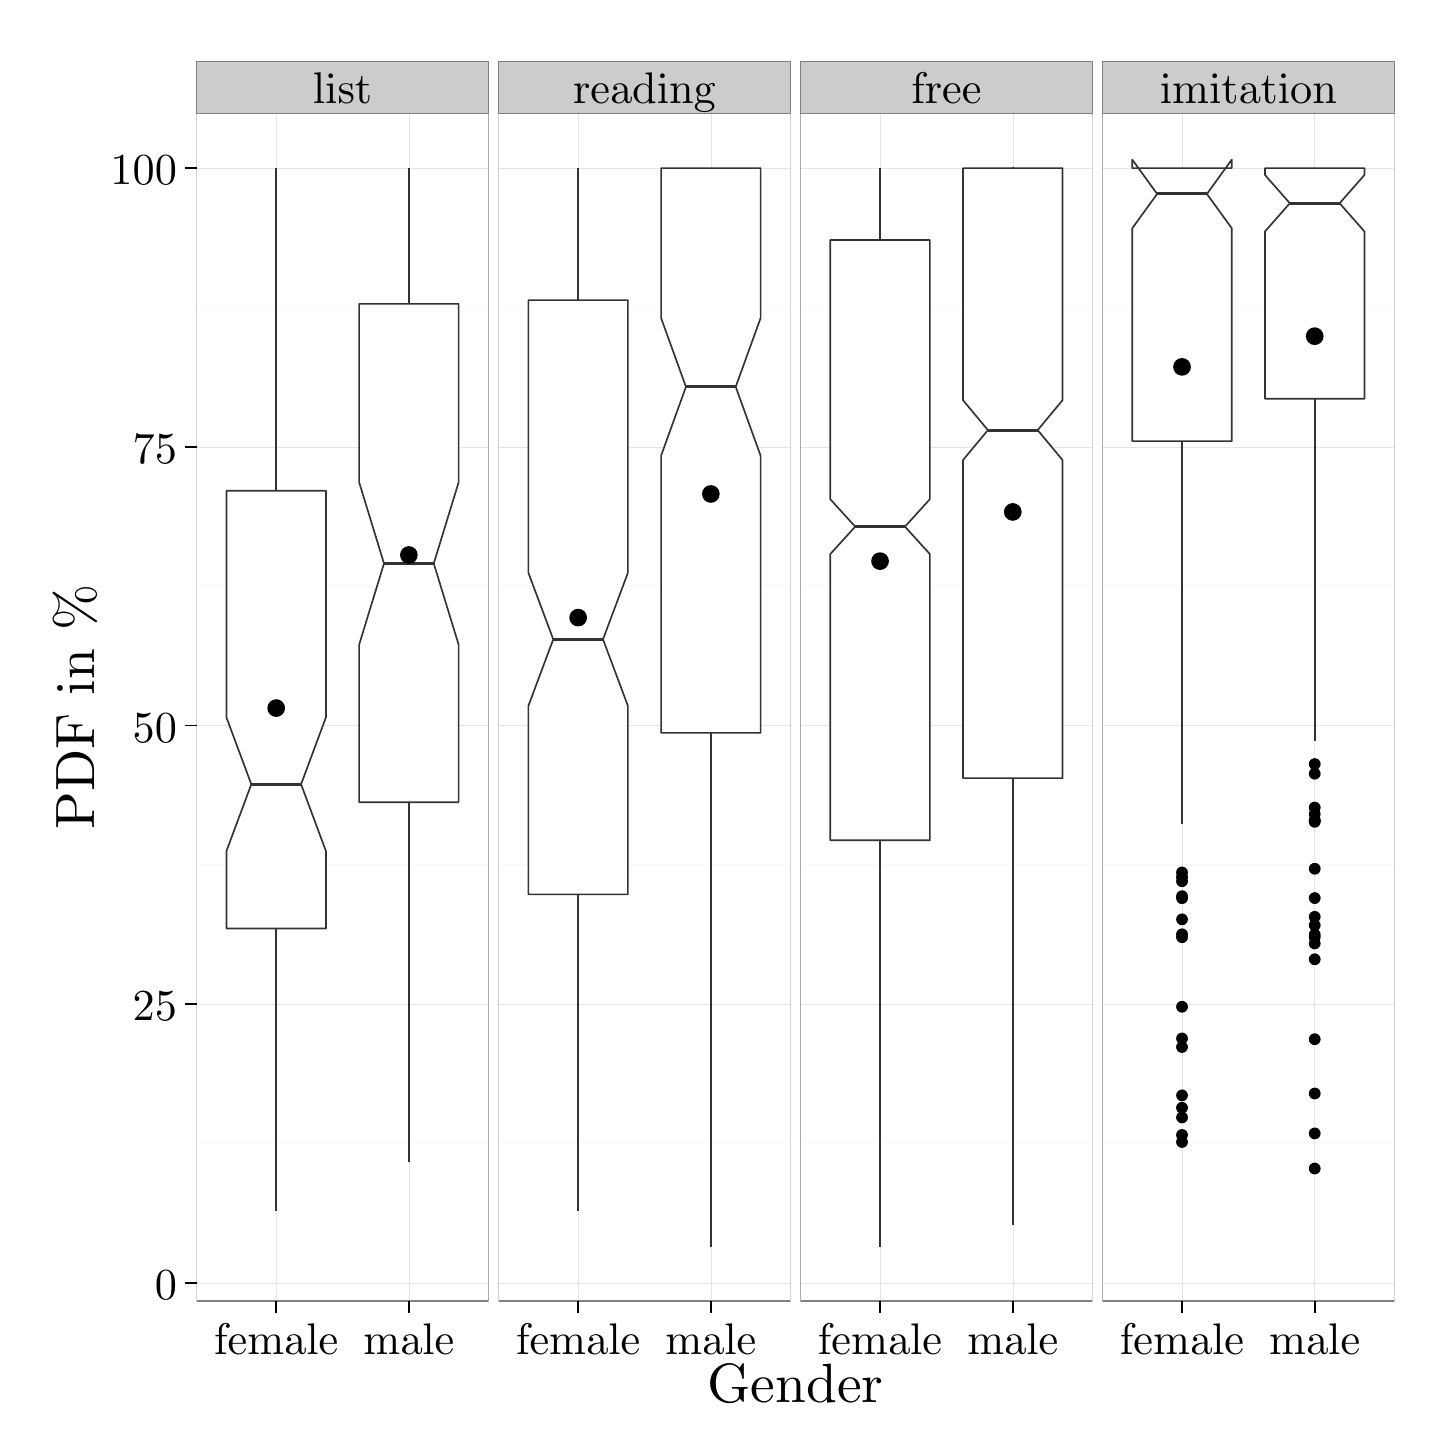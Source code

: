 % Created by tikzDevice version 0.8.1 on 2016-02-09 02:17:19
% !TEX encoding = UTF-8 Unicode
\begin{tikzpicture}[x=1pt,y=1pt]
\definecolor{fillColor}{RGB}{255,255,255}
\path[use as bounding box,fill=fillColor,fill opacity=0.00] (0,0) rectangle (505.89,505.89);
\begin{scope}
\path[clip] (  0.00,  0.00) rectangle (505.89,505.89);
\definecolor{drawColor}{RGB}{255,255,255}
\definecolor{fillColor}{RGB}{255,255,255}

\path[draw=drawColor,line width= 0.6pt,line join=round,line cap=round,fill=fillColor] (  0.00, -0.00) rectangle (505.89,505.89);
\end{scope}
\begin{scope}
\path[clip] ( 61.03, 45.77) rectangle (166.52,475.09);
\definecolor{fillColor}{RGB}{255,255,255}

\path[fill=fillColor] ( 61.03, 45.77) rectangle (166.52,475.09);
\definecolor{drawColor}{gray}{0.98}

\path[draw=drawColor,line width= 0.6pt,line join=round] ( 61.03,102.67) --
	(166.52,102.67);

\path[draw=drawColor,line width= 0.6pt,line join=round] ( 61.03,203.37) --
	(166.52,203.37);

\path[draw=drawColor,line width= 0.6pt,line join=round] ( 61.03,304.07) --
	(166.52,304.07);

\path[draw=drawColor,line width= 0.6pt,line join=round] ( 61.03,404.78) --
	(166.52,404.78);
\definecolor{drawColor}{gray}{0.90}

\path[draw=drawColor,line width= 0.2pt,line join=round] ( 61.03, 52.32) --
	(166.52, 52.32);

\path[draw=drawColor,line width= 0.2pt,line join=round] ( 61.03,153.02) --
	(166.52,153.02);

\path[draw=drawColor,line width= 0.2pt,line join=round] ( 61.03,253.72) --
	(166.52,253.72);

\path[draw=drawColor,line width= 0.2pt,line join=round] ( 61.03,354.43) --
	(166.52,354.43);

\path[draw=drawColor,line width= 0.2pt,line join=round] ( 61.03,455.13) --
	(166.52,455.13);

\path[draw=drawColor,line width= 0.2pt,line join=round] ( 89.80, 45.77) --
	( 89.80,475.09);

\path[draw=drawColor,line width= 0.2pt,line join=round] (137.75, 45.77) --
	(137.75,475.09);
\definecolor{drawColor}{gray}{0.20}

\path[draw=drawColor,line width= 0.6pt,line join=round] ( 89.80,338.56) -- ( 89.80,455.13);

\path[draw=drawColor,line width= 0.6pt,line join=round] ( 89.80,180.37) -- ( 89.80, 78.18);

\path[draw=drawColor,line width= 0.6pt,line join=round,line cap=round,fill=fillColor] ( 71.82,338.56) --
	( 71.82,256.66) --
	( 80.81,232.49) --
	( 71.82,208.33) --
	( 71.82,180.37) --
	(107.78,180.37) --
	(107.78,208.33) --
	( 98.79,232.49) --
	(107.78,256.66) --
	(107.78,338.56) --
	( 71.82,338.56) --
	cycle;

\path[draw=drawColor,line width= 1.1pt,line join=round] ( 80.81,232.49) -- ( 98.79,232.49);

\path[draw=drawColor,line width= 0.6pt,line join=round] (137.75,406.09) -- (137.75,455.13);

\path[draw=drawColor,line width= 0.6pt,line join=round] (137.75,226.02) -- (137.75, 95.82);

\path[draw=drawColor,line width= 0.6pt,line join=round,line cap=round,fill=fillColor] (119.77,406.09) --
	(119.77,341.62) --
	(128.76,312.27) --
	(119.77,282.93) --
	(119.77,226.02) --
	(155.73,226.02) --
	(155.73,282.93) --
	(146.74,312.27) --
	(155.73,341.62) --
	(155.73,406.09) --
	(119.77,406.09) --
	cycle;

\path[draw=drawColor,line width= 1.1pt,line join=round] (128.76,312.27) -- (146.74,312.27);
\definecolor{fillColor}{RGB}{0,0,0}

\path[fill=fillColor] ( 89.80,260.02) circle (  3.20);

\path[fill=fillColor] (137.75,315.34) circle (  3.20);
\definecolor{drawColor}{gray}{0.50}

\path[draw=drawColor,line width= 0.6pt,line join=round,line cap=round] ( 61.03, 45.77) rectangle (166.52,475.09);
\end{scope}
\begin{scope}
\path[clip] (170.14, 45.77) rectangle (275.63,475.09);
\definecolor{fillColor}{RGB}{255,255,255}

\path[fill=fillColor] (170.14, 45.77) rectangle (275.63,475.09);
\definecolor{drawColor}{gray}{0.98}

\path[draw=drawColor,line width= 0.6pt,line join=round] (170.14,102.67) --
	(275.63,102.67);

\path[draw=drawColor,line width= 0.6pt,line join=round] (170.14,203.37) --
	(275.63,203.37);

\path[draw=drawColor,line width= 0.6pt,line join=round] (170.14,304.07) --
	(275.63,304.07);

\path[draw=drawColor,line width= 0.6pt,line join=round] (170.14,404.78) --
	(275.63,404.78);
\definecolor{drawColor}{gray}{0.90}

\path[draw=drawColor,line width= 0.2pt,line join=round] (170.14, 52.32) --
	(275.63, 52.32);

\path[draw=drawColor,line width= 0.2pt,line join=round] (170.14,153.02) --
	(275.63,153.02);

\path[draw=drawColor,line width= 0.2pt,line join=round] (170.14,253.72) --
	(275.63,253.72);

\path[draw=drawColor,line width= 0.2pt,line join=round] (170.14,354.43) --
	(275.63,354.43);

\path[draw=drawColor,line width= 0.2pt,line join=round] (170.14,455.13) --
	(275.63,455.13);

\path[draw=drawColor,line width= 0.2pt,line join=round] (198.91, 45.77) --
	(198.91,475.09);

\path[draw=drawColor,line width= 0.2pt,line join=round] (246.86, 45.77) --
	(246.86,475.09);
\definecolor{drawColor}{gray}{0.20}

\path[draw=drawColor,line width= 0.6pt,line join=round] (198.91,407.44) -- (198.91,455.13);

\path[draw=drawColor,line width= 0.6pt,line join=round] (198.91,192.72) -- (198.91, 78.22);

\path[draw=drawColor,line width= 0.6pt,line join=round,line cap=round,fill=fillColor] (180.93,407.44) --
	(180.93,308.91) --
	(189.92,284.86) --
	(180.93,260.81) --
	(180.93,192.72) --
	(216.89,192.72) --
	(216.89,260.81) --
	(207.90,284.86) --
	(216.89,308.91) --
	(216.89,407.44) --
	(180.93,407.44) --
	cycle;

\path[draw=drawColor,line width= 1.1pt,line join=round] (189.92,284.86) -- (207.90,284.86);

\path[draw=drawColor,line width= 0.6pt,line join=round] (246.86,455.13) -- (246.86,455.13);

\path[draw=drawColor,line width= 0.6pt,line join=round] (246.86,251.06) -- (246.86, 65.45);

\path[draw=drawColor,line width= 0.6pt,line join=round,line cap=round,fill=fillColor] (228.88,455.13) --
	(228.88,400.97) --
	(237.87,376.10) --
	(228.88,351.22) --
	(228.88,251.06) --
	(264.84,251.06) --
	(264.84,351.22) --
	(255.85,376.10) --
	(264.84,400.97) --
	(264.84,455.13) --
	(228.88,455.13) --
	cycle;

\path[draw=drawColor,line width= 1.1pt,line join=round] (237.87,376.10) -- (255.85,376.10);
\definecolor{fillColor}{RGB}{0,0,0}

\path[fill=fillColor] (198.91,292.71) circle (  3.20);

\path[fill=fillColor] (246.86,337.40) circle (  3.20);
\definecolor{drawColor}{gray}{0.50}

\path[draw=drawColor,line width= 0.6pt,line join=round,line cap=round] (170.14, 45.77) rectangle (275.63,475.09);
\end{scope}
\begin{scope}
\path[clip] (279.24, 45.77) rectangle (384.74,475.09);
\definecolor{fillColor}{RGB}{255,255,255}

\path[fill=fillColor] (279.24, 45.77) rectangle (384.74,475.09);
\definecolor{drawColor}{gray}{0.98}

\path[draw=drawColor,line width= 0.6pt,line join=round] (279.24,102.67) --
	(384.74,102.67);

\path[draw=drawColor,line width= 0.6pt,line join=round] (279.24,203.37) --
	(384.74,203.37);

\path[draw=drawColor,line width= 0.6pt,line join=round] (279.24,304.07) --
	(384.74,304.07);

\path[draw=drawColor,line width= 0.6pt,line join=round] (279.24,404.78) --
	(384.74,404.78);
\definecolor{drawColor}{gray}{0.90}

\path[draw=drawColor,line width= 0.2pt,line join=round] (279.24, 52.32) --
	(384.74, 52.32);

\path[draw=drawColor,line width= 0.2pt,line join=round] (279.24,153.02) --
	(384.74,153.02);

\path[draw=drawColor,line width= 0.2pt,line join=round] (279.24,253.72) --
	(384.74,253.72);

\path[draw=drawColor,line width= 0.2pt,line join=round] (279.24,354.43) --
	(384.74,354.43);

\path[draw=drawColor,line width= 0.2pt,line join=round] (279.24,455.13) --
	(384.74,455.13);

\path[draw=drawColor,line width= 0.2pt,line join=round] (308.01, 45.77) --
	(308.01,475.09);

\path[draw=drawColor,line width= 0.2pt,line join=round] (355.97, 45.77) --
	(355.97,475.09);
\definecolor{drawColor}{gray}{0.20}

\path[draw=drawColor,line width= 0.6pt,line join=round] (308.01,429.17) -- (308.01,455.13);

\path[draw=drawColor,line width= 0.6pt,line join=round] (308.01,212.24) -- (308.01, 65.29);

\path[draw=drawColor,line width= 0.6pt,line join=round,line cap=round,fill=fillColor] (290.03,429.17) --
	(290.03,335.49) --
	(299.02,325.58) --
	(290.03,315.68) --
	(290.03,212.24) --
	(326.00,212.24) --
	(326.00,315.68) --
	(317.01,325.58) --
	(326.00,335.49) --
	(326.00,429.17) --
	(290.03,429.17) --
	cycle;

\path[draw=drawColor,line width= 1.1pt,line join=round] (299.02,325.58) -- (317.01,325.58);

\path[draw=drawColor,line width= 0.6pt,line join=round] (355.97,455.13) -- (355.97,455.57);

\path[draw=drawColor,line width= 0.6pt,line join=round] (355.97,234.71) -- (355.97, 73.10);

\path[draw=drawColor,line width= 0.6pt,line join=round,line cap=round,fill=fillColor] (337.98,455.13) --
	(337.98,371.28) --
	(346.98,360.47) --
	(337.98,349.65) --
	(337.98,234.71) --
	(373.95,234.71) --
	(373.95,349.65) --
	(364.96,360.47) --
	(373.95,371.28) --
	(373.95,455.13) --
	(337.98,455.13) --
	cycle;

\path[draw=drawColor,line width= 1.1pt,line join=round] (346.98,360.47) -- (364.96,360.47);
\definecolor{fillColor}{RGB}{0,0,0}

\path[fill=fillColor] (308.01,313.12) circle (  3.20);

\path[fill=fillColor] (355.97,330.90) circle (  3.20);
\definecolor{drawColor}{gray}{0.50}

\path[draw=drawColor,line width= 0.6pt,line join=round,line cap=round] (279.24, 45.77) rectangle (384.74,475.09);
\end{scope}
\begin{scope}
\path[clip] (388.35, 45.77) rectangle (493.84,475.09);
\definecolor{fillColor}{RGB}{255,255,255}

\path[fill=fillColor] (388.35, 45.77) rectangle (493.84,475.09);
\definecolor{drawColor}{gray}{0.98}

\path[draw=drawColor,line width= 0.6pt,line join=round] (388.35,102.67) --
	(493.84,102.67);

\path[draw=drawColor,line width= 0.6pt,line join=round] (388.35,203.37) --
	(493.84,203.37);

\path[draw=drawColor,line width= 0.6pt,line join=round] (388.35,304.07) --
	(493.84,304.07);

\path[draw=drawColor,line width= 0.6pt,line join=round] (388.35,404.78) --
	(493.84,404.78);
\definecolor{drawColor}{gray}{0.90}

\path[draw=drawColor,line width= 0.2pt,line join=round] (388.35, 52.32) --
	(493.84, 52.32);

\path[draw=drawColor,line width= 0.2pt,line join=round] (388.35,153.02) --
	(493.84,153.02);

\path[draw=drawColor,line width= 0.2pt,line join=round] (388.35,253.72) --
	(493.84,253.72);

\path[draw=drawColor,line width= 0.2pt,line join=round] (388.35,354.43) --
	(493.84,354.43);

\path[draw=drawColor,line width= 0.2pt,line join=round] (388.35,455.13) --
	(493.84,455.13);

\path[draw=drawColor,line width= 0.2pt,line join=round] (417.12, 45.77) --
	(417.12,475.09);

\path[draw=drawColor,line width= 0.2pt,line join=round] (465.07, 45.77) --
	(465.07,475.09);
\definecolor{fillColor}{RGB}{0,0,0}

\path[fill=fillColor] (417.12,115.60) circle (  2.13);

\path[fill=fillColor] (417.12,177.23) circle (  2.13);

\path[fill=fillColor] (417.12,105.77) circle (  2.13);

\path[fill=fillColor] (417.12,178.28) circle (  2.13);

\path[fill=fillColor] (417.12,120.07) circle (  2.13);

\path[fill=fillColor] (417.12,192.05) circle (  2.13);

\path[fill=fillColor] (417.12,112.09) circle (  2.13);

\path[fill=fillColor] (417.12,197.45) circle (  2.13);

\path[fill=fillColor] (417.12,152.09) circle (  2.13);

\path[fill=fillColor] (417.12,140.65) circle (  2.13);

\path[fill=fillColor] (417.12,200.63) circle (  2.13);

\path[fill=fillColor] (417.12,183.67) circle (  2.13);

\path[fill=fillColor] (417.12,191.33) circle (  2.13);

\path[fill=fillColor] (417.12,103.23) circle (  2.13);

\path[fill=fillColor] (417.12,198.98) circle (  2.13);

\path[fill=fillColor] (417.12,137.55) circle (  2.13);
\definecolor{drawColor}{gray}{0.20}

\path[draw=drawColor,line width= 0.6pt,line join=round] (417.12,455.13) -- (417.12,455.13);

\path[draw=drawColor,line width= 0.6pt,line join=round] (417.12,356.47) -- (417.12,218.23);
\definecolor{fillColor}{RGB}{255,255,255}

\path[draw=drawColor,line width= 0.6pt,line join=round,line cap=round,fill=fillColor] (399.14,455.13) --
	(399.14,458.21) --
	(408.13,445.80) --
	(399.14,433.40) --
	(399.14,356.47) --
	(435.10,356.47) --
	(435.10,433.40) --
	(426.11,445.80) --
	(435.10,458.21) --
	(435.10,455.13) --
	(399.14,455.13) --
	cycle;

\path[draw=drawColor,line width= 1.1pt,line join=round] (408.13,445.80) -- (426.11,445.80);
\definecolor{fillColor}{RGB}{0,0,0}

\path[fill=fillColor] (465.07,201.96) circle (  2.13);

\path[fill=fillColor] (465.07,140.37) circle (  2.13);

\path[fill=fillColor] (465.07, 93.64) circle (  2.13);

\path[fill=fillColor] (465.07,218.92) circle (  2.13);

\path[fill=fillColor] (465.07,221.70) circle (  2.13);

\path[fill=fillColor] (465.07,120.75) circle (  2.13);

\path[fill=fillColor] (465.07,177.23) circle (  2.13);

\path[fill=fillColor] (465.07,181.54) circle (  2.13);

\path[fill=fillColor] (465.07,239.79) circle (  2.13);

\path[fill=fillColor] (465.07,191.37) circle (  2.13);

\path[fill=fillColor] (465.07,184.60) circle (  2.13);

\path[fill=fillColor] (465.07,236.32) circle (  2.13);

\path[fill=fillColor] (465.07,219.40) circle (  2.13);

\path[fill=fillColor] (465.07,178.20) circle (  2.13);

\path[fill=fillColor] (465.07,224.08) circle (  2.13);

\path[fill=fillColor] (465.07,219.44) circle (  2.13);

\path[fill=fillColor] (465.07,106.33) circle (  2.13);

\path[fill=fillColor] (465.07,174.97) circle (  2.13);

\path[fill=fillColor] (465.07,169.25) circle (  2.13);

\path[draw=drawColor,line width= 0.6pt,line join=round] (465.07,455.13) -- (465.07,455.13);

\path[draw=drawColor,line width= 0.6pt,line join=round] (465.07,371.82) -- (465.07,248.24);
\definecolor{fillColor}{RGB}{255,255,255}

\path[draw=drawColor,line width= 0.6pt,line join=round,line cap=round,fill=fillColor] (447.09,455.13) --
	(447.09,452.66) --
	(456.08,442.44) --
	(447.09,432.22) --
	(447.09,371.82) --
	(483.06,371.82) --
	(483.06,432.22) --
	(474.06,442.44) --
	(483.06,452.66) --
	(483.06,455.13) --
	(447.09,455.13) --
	cycle;

\path[draw=drawColor,line width= 1.1pt,line join=round] (456.08,442.44) -- (474.06,442.44);
\definecolor{fillColor}{RGB}{0,0,0}

\path[fill=fillColor] (417.12,383.31) circle (  3.20);

\path[fill=fillColor] (465.07,394.40) circle (  3.20);
\definecolor{drawColor}{gray}{0.50}

\path[draw=drawColor,line width= 0.6pt,line join=round,line cap=round] (388.35, 45.77) rectangle (493.84,475.09);
\end{scope}
\begin{scope}
\path[clip] (  0.00,  0.00) rectangle (505.89,505.89);
\definecolor{drawColor}{gray}{0.50}
\definecolor{fillColor}{gray}{0.80}

\path[draw=drawColor,line width= 0.2pt,line join=round,line cap=round,fill=fillColor] ( 61.03,475.09) rectangle (166.52,493.85);
\definecolor{drawColor}{RGB}{0,0,0}

\node[text=drawColor,anchor=base,inner sep=0pt, outer sep=0pt, scale=  1.60] at (113.78,478.43) {list};
\end{scope}
\begin{scope}
\path[clip] (  0.00,  0.00) rectangle (505.89,505.89);
\definecolor{drawColor}{gray}{0.50}
\definecolor{fillColor}{gray}{0.80}

\path[draw=drawColor,line width= 0.2pt,line join=round,line cap=round,fill=fillColor] (170.14,475.09) rectangle (275.63,493.85);
\definecolor{drawColor}{RGB}{0,0,0}

\node[text=drawColor,anchor=base,inner sep=0pt, outer sep=0pt, scale=  1.60] at (222.88,478.43) {reading};
\end{scope}
\begin{scope}
\path[clip] (  0.00,  0.00) rectangle (505.89,505.89);
\definecolor{drawColor}{gray}{0.50}
\definecolor{fillColor}{gray}{0.80}

\path[draw=drawColor,line width= 0.2pt,line join=round,line cap=round,fill=fillColor] (279.24,475.09) rectangle (384.74,493.85);
\definecolor{drawColor}{RGB}{0,0,0}

\node[text=drawColor,anchor=base,inner sep=0pt, outer sep=0pt, scale=  1.60] at (331.99,478.43) {free};
\end{scope}
\begin{scope}
\path[clip] (  0.00,  0.00) rectangle (505.89,505.89);
\definecolor{drawColor}{gray}{0.50}
\definecolor{fillColor}{gray}{0.80}

\path[draw=drawColor,line width= 0.2pt,line join=round,line cap=round,fill=fillColor] (388.35,475.09) rectangle (493.84,493.85);
\definecolor{drawColor}{RGB}{0,0,0}

\node[text=drawColor,anchor=base,inner sep=0pt, outer sep=0pt, scale=  1.60] at (441.10,478.43) {imitation};
\end{scope}
\begin{scope}
\path[clip] (  0.00,  0.00) rectangle (505.89,505.89);
\definecolor{drawColor}{RGB}{0,0,0}

\node[text=drawColor,anchor=base east,inner sep=0pt, outer sep=0pt, scale=  1.60] at ( 53.92, 46.28) {0};

\node[text=drawColor,anchor=base east,inner sep=0pt, outer sep=0pt, scale=  1.60] at ( 53.92,146.99) {25};

\node[text=drawColor,anchor=base east,inner sep=0pt, outer sep=0pt, scale=  1.60] at ( 53.92,247.69) {50};

\node[text=drawColor,anchor=base east,inner sep=0pt, outer sep=0pt, scale=  1.60] at ( 53.92,348.39) {75};

\node[text=drawColor,anchor=base east,inner sep=0pt, outer sep=0pt, scale=  1.60] at ( 53.92,449.10) {100};
\end{scope}
\begin{scope}
\path[clip] (  0.00,  0.00) rectangle (505.89,505.89);
\definecolor{drawColor}{RGB}{0,0,0}

\path[draw=drawColor,line width= 0.6pt,line join=round] ( 56.76, 52.32) --
	( 61.03, 52.32);

\path[draw=drawColor,line width= 0.6pt,line join=round] ( 56.76,153.02) --
	( 61.03,153.02);

\path[draw=drawColor,line width= 0.6pt,line join=round] ( 56.76,253.72) --
	( 61.03,253.72);

\path[draw=drawColor,line width= 0.6pt,line join=round] ( 56.76,354.43) --
	( 61.03,354.43);

\path[draw=drawColor,line width= 0.6pt,line join=round] ( 56.76,455.13) --
	( 61.03,455.13);
\end{scope}
\begin{scope}
\path[clip] (  0.00,  0.00) rectangle (505.89,505.89);
\definecolor{drawColor}{RGB}{0,0,0}

\path[draw=drawColor,line width= 0.6pt,line join=round] ( 89.80, 41.50) --
	( 89.80, 45.77);

\path[draw=drawColor,line width= 0.6pt,line join=round] (137.75, 41.50) --
	(137.75, 45.77);
\end{scope}
\begin{scope}
\path[clip] (  0.00,  0.00) rectangle (505.89,505.89);
\definecolor{drawColor}{RGB}{0,0,0}

\node[text=drawColor,anchor=base,inner sep=0pt, outer sep=0pt, scale=  1.60] at ( 89.80, 26.59) {female};

\node[text=drawColor,anchor=base,inner sep=0pt, outer sep=0pt, scale=  1.60] at (137.75, 26.59) {male};
\end{scope}
\begin{scope}
\path[clip] (  0.00,  0.00) rectangle (505.89,505.89);
\definecolor{drawColor}{RGB}{0,0,0}

\path[draw=drawColor,line width= 0.6pt,line join=round] (198.91, 41.50) --
	(198.91, 45.77);

\path[draw=drawColor,line width= 0.6pt,line join=round] (246.86, 41.50) --
	(246.86, 45.77);
\end{scope}
\begin{scope}
\path[clip] (  0.00,  0.00) rectangle (505.89,505.89);
\definecolor{drawColor}{RGB}{0,0,0}

\node[text=drawColor,anchor=base,inner sep=0pt, outer sep=0pt, scale=  1.60] at (198.91, 26.59) {female};

\node[text=drawColor,anchor=base,inner sep=0pt, outer sep=0pt, scale=  1.60] at (246.86, 26.59) {male};
\end{scope}
\begin{scope}
\path[clip] (  0.00,  0.00) rectangle (505.89,505.89);
\definecolor{drawColor}{RGB}{0,0,0}

\path[draw=drawColor,line width= 0.6pt,line join=round] (308.01, 41.50) --
	(308.01, 45.77);

\path[draw=drawColor,line width= 0.6pt,line join=round] (355.97, 41.50) --
	(355.97, 45.77);
\end{scope}
\begin{scope}
\path[clip] (  0.00,  0.00) rectangle (505.89,505.89);
\definecolor{drawColor}{RGB}{0,0,0}

\node[text=drawColor,anchor=base,inner sep=0pt, outer sep=0pt, scale=  1.60] at (308.01, 26.59) {female};

\node[text=drawColor,anchor=base,inner sep=0pt, outer sep=0pt, scale=  1.60] at (355.97, 26.59) {male};
\end{scope}
\begin{scope}
\path[clip] (  0.00,  0.00) rectangle (505.89,505.89);
\definecolor{drawColor}{RGB}{0,0,0}

\path[draw=drawColor,line width= 0.6pt,line join=round] (417.12, 41.50) --
	(417.12, 45.77);

\path[draw=drawColor,line width= 0.6pt,line join=round] (465.07, 41.50) --
	(465.07, 45.77);
\end{scope}
\begin{scope}
\path[clip] (  0.00,  0.00) rectangle (505.89,505.89);
\definecolor{drawColor}{RGB}{0,0,0}

\node[text=drawColor,anchor=base,inner sep=0pt, outer sep=0pt, scale=  1.60] at (417.12, 26.59) {female};

\node[text=drawColor,anchor=base,inner sep=0pt, outer sep=0pt, scale=  1.60] at (465.07, 26.59) {male};
\end{scope}
\begin{scope}
\path[clip] (  0.00,  0.00) rectangle (505.89,505.89);
\definecolor{drawColor}{RGB}{0,0,0}

\node[text=drawColor,anchor=base,inner sep=0pt, outer sep=0pt, scale=  2.00] at (277.44,  9.03) {Gender};
\end{scope}
\begin{scope}
\path[clip] (  0.00,  0.00) rectangle (505.89,505.89);
\definecolor{drawColor}{RGB}{0,0,0}

\node[text=drawColor,rotate= 90.00,anchor=base,inner sep=0pt, outer sep=0pt, scale=  2.00] at ( 24.12,260.43) {PDF in {\%}};
\end{scope}
\end{tikzpicture}
